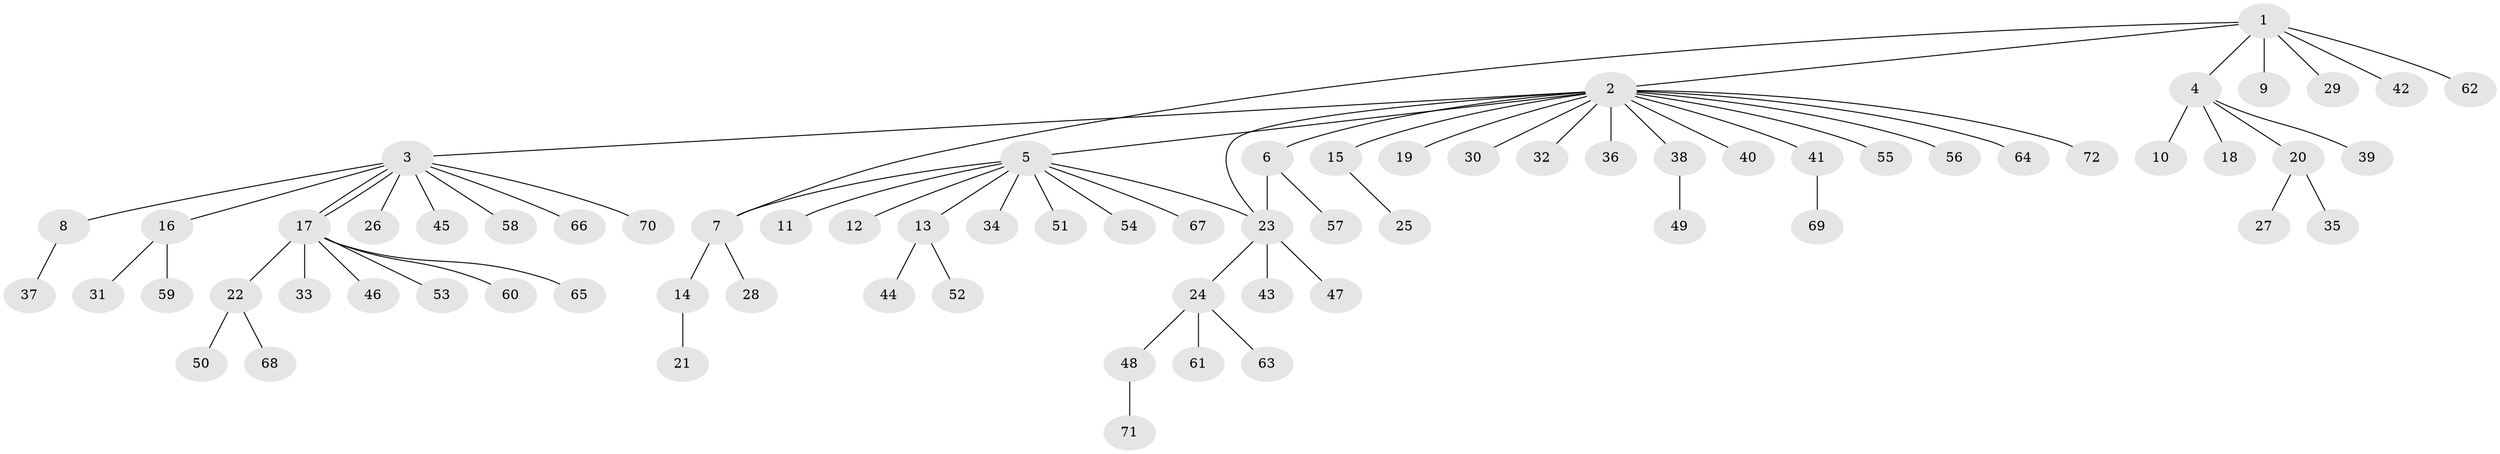// coarse degree distribution, {22: 0.023255813953488372, 8: 0.023255813953488372, 1: 0.8837209302325582, 5: 0.023255813953488372, 2: 0.023255813953488372, 9: 0.023255813953488372}
// Generated by graph-tools (version 1.1) at 2025/50/03/04/25 21:50:23]
// undirected, 72 vertices, 75 edges
graph export_dot {
graph [start="1"]
  node [color=gray90,style=filled];
  1;
  2;
  3;
  4;
  5;
  6;
  7;
  8;
  9;
  10;
  11;
  12;
  13;
  14;
  15;
  16;
  17;
  18;
  19;
  20;
  21;
  22;
  23;
  24;
  25;
  26;
  27;
  28;
  29;
  30;
  31;
  32;
  33;
  34;
  35;
  36;
  37;
  38;
  39;
  40;
  41;
  42;
  43;
  44;
  45;
  46;
  47;
  48;
  49;
  50;
  51;
  52;
  53;
  54;
  55;
  56;
  57;
  58;
  59;
  60;
  61;
  62;
  63;
  64;
  65;
  66;
  67;
  68;
  69;
  70;
  71;
  72;
  1 -- 2;
  1 -- 4;
  1 -- 7;
  1 -- 9;
  1 -- 29;
  1 -- 42;
  1 -- 62;
  2 -- 3;
  2 -- 5;
  2 -- 6;
  2 -- 15;
  2 -- 19;
  2 -- 23;
  2 -- 30;
  2 -- 32;
  2 -- 36;
  2 -- 38;
  2 -- 40;
  2 -- 41;
  2 -- 55;
  2 -- 56;
  2 -- 64;
  2 -- 72;
  3 -- 8;
  3 -- 16;
  3 -- 17;
  3 -- 17;
  3 -- 26;
  3 -- 45;
  3 -- 58;
  3 -- 66;
  3 -- 70;
  4 -- 10;
  4 -- 18;
  4 -- 20;
  4 -- 39;
  5 -- 7;
  5 -- 11;
  5 -- 12;
  5 -- 13;
  5 -- 23;
  5 -- 34;
  5 -- 51;
  5 -- 54;
  5 -- 67;
  6 -- 23;
  6 -- 57;
  7 -- 14;
  7 -- 28;
  8 -- 37;
  13 -- 44;
  13 -- 52;
  14 -- 21;
  15 -- 25;
  16 -- 31;
  16 -- 59;
  17 -- 22;
  17 -- 33;
  17 -- 46;
  17 -- 53;
  17 -- 60;
  17 -- 65;
  20 -- 27;
  20 -- 35;
  22 -- 50;
  22 -- 68;
  23 -- 24;
  23 -- 43;
  23 -- 47;
  24 -- 48;
  24 -- 61;
  24 -- 63;
  38 -- 49;
  41 -- 69;
  48 -- 71;
}
